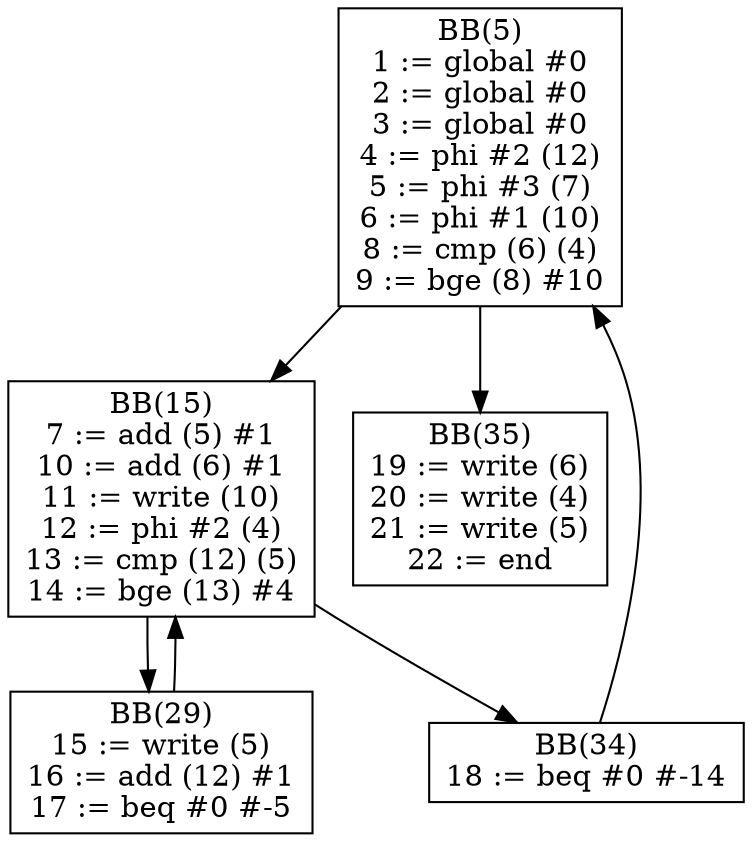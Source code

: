 digraph cfg {
BB5[shape = box, label = "BB(5)\n" + "1 := global #0\n" + "2 := global #0\n" + "3 := global #0\n" + "4 := phi #2 (12)\n" + "5 := phi #3 (7)\n" + "6 := phi #1 (10)\n" + "8 := cmp (6) (4)\n" + "9 := bge (8) #10\n"];
BB15[shape = box, label = "BB(15)\n" + "7 := add (5) #1\n" + "10 := add (6) #1\n" + "11 := write (10)\n" + "12 := phi #2 (4)\n" + "13 := cmp (12) (5)\n" + "14 := bge (13) #4\n"];
BB35[shape = box, label = "BB(35)\n" + "19 := write (6)\n" + "20 := write (4)\n" + "21 := write (5)\n" + "22 := end\n"];
BB29[shape = box, label = "BB(29)\n" + "15 := write (5)\n" + "16 := add (12) #1\n" + "17 := beq #0 #-5\n"];
BB34[shape = box, label = "BB(34)\n" + "18 := beq #0 #-14\n"];
BB5 -> BB15;
BB5 -> BB35;
BB15 -> BB29;
BB15 -> BB34;
BB29 -> BB15;
BB34 -> BB5;
}
